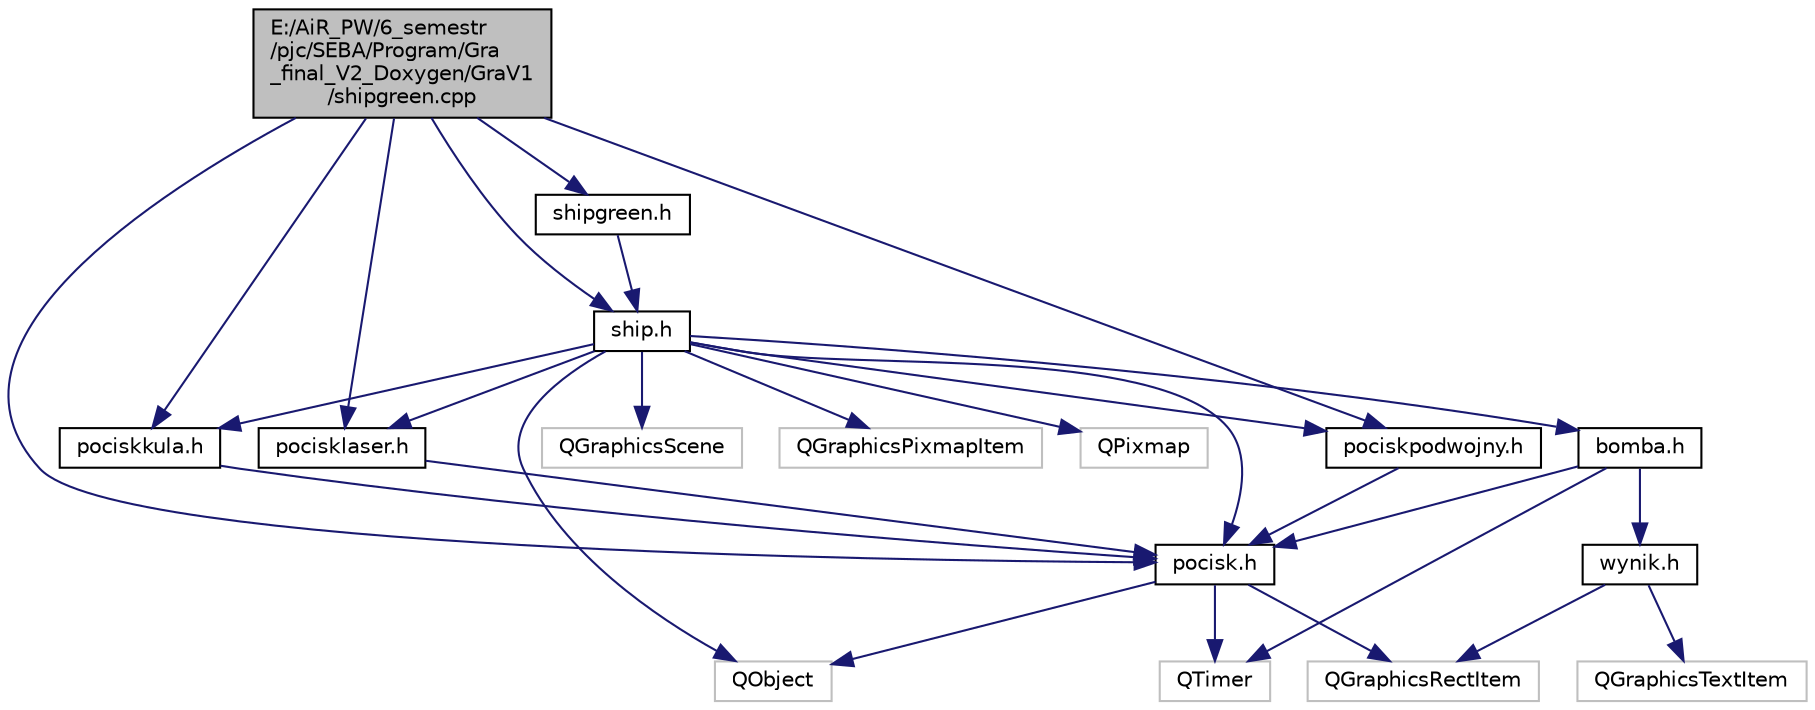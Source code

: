 digraph "E:/AiR_PW/6_semestr/pjc/SEBA/Program/Gra_final_V2_Doxygen/GraV1/shipgreen.cpp"
{
 // LATEX_PDF_SIZE
  edge [fontname="Helvetica",fontsize="10",labelfontname="Helvetica",labelfontsize="10"];
  node [fontname="Helvetica",fontsize="10",shape=record];
  Node0 [label="E:/AiR_PW/6_semestr\l/pjc/SEBA/Program/Gra\l_final_V2_Doxygen/GraV1\l/shipgreen.cpp",height=0.2,width=0.4,color="black", fillcolor="grey75", style="filled", fontcolor="black",tooltip=" "];
  Node0 -> Node1 [color="midnightblue",fontsize="10",style="solid",fontname="Helvetica"];
  Node1 [label="shipgreen.h",height=0.2,width=0.4,color="black", fillcolor="white", style="filled",URL="$shipgreen_8h.html",tooltip=" "];
  Node1 -> Node2 [color="midnightblue",fontsize="10",style="solid",fontname="Helvetica"];
  Node2 [label="ship.h",height=0.2,width=0.4,color="black", fillcolor="white", style="filled",URL="$ship_8h.html",tooltip=" "];
  Node2 -> Node3 [color="midnightblue",fontsize="10",style="solid",fontname="Helvetica"];
  Node3 [label="QGraphicsPixmapItem",height=0.2,width=0.4,color="grey75", fillcolor="white", style="filled",tooltip=" "];
  Node2 -> Node4 [color="midnightblue",fontsize="10",style="solid",fontname="Helvetica"];
  Node4 [label="QObject",height=0.2,width=0.4,color="grey75", fillcolor="white", style="filled",tooltip=" "];
  Node2 -> Node5 [color="midnightblue",fontsize="10",style="solid",fontname="Helvetica"];
  Node5 [label="QPixmap",height=0.2,width=0.4,color="grey75", fillcolor="white", style="filled",tooltip=" "];
  Node2 -> Node6 [color="midnightblue",fontsize="10",style="solid",fontname="Helvetica"];
  Node6 [label="pocisk.h",height=0.2,width=0.4,color="black", fillcolor="white", style="filled",URL="$pocisk_8h.html",tooltip=" "];
  Node6 -> Node7 [color="midnightblue",fontsize="10",style="solid",fontname="Helvetica"];
  Node7 [label="QGraphicsRectItem",height=0.2,width=0.4,color="grey75", fillcolor="white", style="filled",tooltip=" "];
  Node6 -> Node4 [color="midnightblue",fontsize="10",style="solid",fontname="Helvetica"];
  Node6 -> Node8 [color="midnightblue",fontsize="10",style="solid",fontname="Helvetica"];
  Node8 [label="QTimer",height=0.2,width=0.4,color="grey75", fillcolor="white", style="filled",tooltip=" "];
  Node2 -> Node9 [color="midnightblue",fontsize="10",style="solid",fontname="Helvetica"];
  Node9 [label="pociskkula.h",height=0.2,width=0.4,color="black", fillcolor="white", style="filled",URL="$pociskkula_8h.html",tooltip=" "];
  Node9 -> Node6 [color="midnightblue",fontsize="10",style="solid",fontname="Helvetica"];
  Node2 -> Node10 [color="midnightblue",fontsize="10",style="solid",fontname="Helvetica"];
  Node10 [label="pocisklaser.h",height=0.2,width=0.4,color="black", fillcolor="white", style="filled",URL="$pocisklaser_8h.html",tooltip=" "];
  Node10 -> Node6 [color="midnightblue",fontsize="10",style="solid",fontname="Helvetica"];
  Node2 -> Node11 [color="midnightblue",fontsize="10",style="solid",fontname="Helvetica"];
  Node11 [label="pociskpodwojny.h",height=0.2,width=0.4,color="black", fillcolor="white", style="filled",URL="$pociskpodwojny_8h.html",tooltip=" "];
  Node11 -> Node6 [color="midnightblue",fontsize="10",style="solid",fontname="Helvetica"];
  Node2 -> Node12 [color="midnightblue",fontsize="10",style="solid",fontname="Helvetica"];
  Node12 [label="bomba.h",height=0.2,width=0.4,color="black", fillcolor="white", style="filled",URL="$bomba_8h.html",tooltip=" "];
  Node12 -> Node6 [color="midnightblue",fontsize="10",style="solid",fontname="Helvetica"];
  Node12 -> Node8 [color="midnightblue",fontsize="10",style="solid",fontname="Helvetica"];
  Node12 -> Node13 [color="midnightblue",fontsize="10",style="solid",fontname="Helvetica"];
  Node13 [label="wynik.h",height=0.2,width=0.4,color="black", fillcolor="white", style="filled",URL="$wynik_8h.html",tooltip=" "];
  Node13 -> Node14 [color="midnightblue",fontsize="10",style="solid",fontname="Helvetica"];
  Node14 [label="QGraphicsTextItem",height=0.2,width=0.4,color="grey75", fillcolor="white", style="filled",tooltip=" "];
  Node13 -> Node7 [color="midnightblue",fontsize="10",style="solid",fontname="Helvetica"];
  Node2 -> Node15 [color="midnightblue",fontsize="10",style="solid",fontname="Helvetica"];
  Node15 [label="QGraphicsScene",height=0.2,width=0.4,color="grey75", fillcolor="white", style="filled",tooltip=" "];
  Node0 -> Node2 [color="midnightblue",fontsize="10",style="solid",fontname="Helvetica"];
  Node0 -> Node6 [color="midnightblue",fontsize="10",style="solid",fontname="Helvetica"];
  Node0 -> Node9 [color="midnightblue",fontsize="10",style="solid",fontname="Helvetica"];
  Node0 -> Node10 [color="midnightblue",fontsize="10",style="solid",fontname="Helvetica"];
  Node0 -> Node11 [color="midnightblue",fontsize="10",style="solid",fontname="Helvetica"];
}
